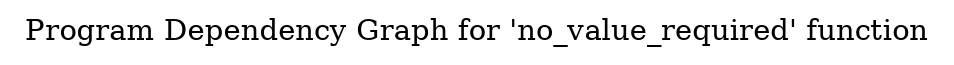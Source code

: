 digraph "Program Dependency Graph for 'no_value_required' function" {
	label="Program Dependency Graph for 'no_value_required' function";

}
